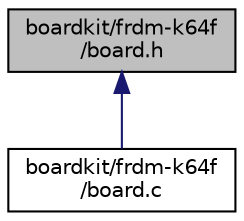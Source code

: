 digraph "boardkit/frdm-k64f/board.h"
{
  edge [fontname="Helvetica",fontsize="10",labelfontname="Helvetica",labelfontsize="10"];
  node [fontname="Helvetica",fontsize="10",shape=record];
  Node4 [label="boardkit/frdm-k64f\l/board.h",height=0.2,width=0.4,color="black", fillcolor="grey75", style="filled", fontcolor="black"];
  Node4 -> Node5 [dir="back",color="midnightblue",fontsize="10",style="solid",fontname="Helvetica"];
  Node5 [label="boardkit/frdm-k64f\l/board.c",height=0.2,width=0.4,color="black", fillcolor="white", style="filled",URL="$frdm-k64f_2board_8c.html"];
}
